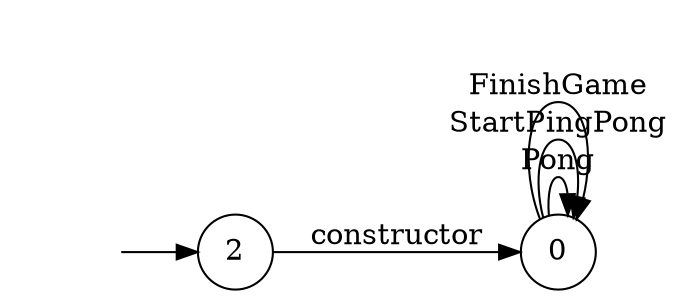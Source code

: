 digraph "Dapp-Automata-data/fuzzer/testnetdata-model-rq1/Starter/contractorplus" {
	graph [rankdir=LR]
	"" [label="" shape=plaintext]
	2 [label=2 shape=circle]
	0 [label=0 shape=circle]
	"" -> 2 [label=""]
	0 -> 0 [label=Pong]
	0 -> 0 [label=StartPingPong]
	0 -> 0 [label=FinishGame]
	2 -> 0 [label=constructor]
}
